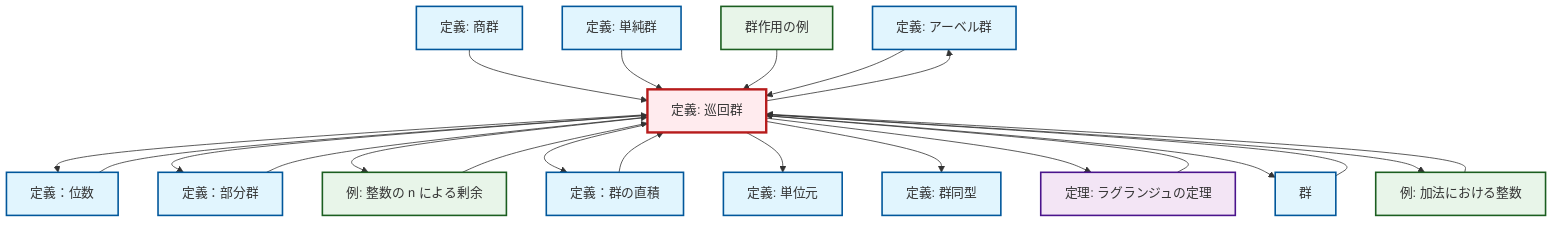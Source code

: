 graph TD
    classDef definition fill:#e1f5fe,stroke:#01579b,stroke-width:2px
    classDef theorem fill:#f3e5f5,stroke:#4a148c,stroke-width:2px
    classDef axiom fill:#fff3e0,stroke:#e65100,stroke-width:2px
    classDef example fill:#e8f5e9,stroke:#1b5e20,stroke-width:2px
    classDef current fill:#ffebee,stroke:#b71c1c,stroke-width:3px
    def-abelian-group["定義: アーベル群"]:::definition
    def-group["群"]:::definition
    ex-group-action-examples["群作用の例"]:::example
    def-cyclic-group["定義: 巡回群"]:::definition
    def-quotient-group["定義: 商群"]:::definition
    def-isomorphism["定義: 群同型"]:::definition
    ex-integers-addition["例: 加法における整数"]:::example
    ex-quotient-integers-mod-n["例: 整数の n による剰余"]:::example
    thm-lagrange["定理: ラグランジュの定理"]:::theorem
    def-direct-product["定義：群の直積"]:::definition
    def-simple-group["定義: 単純群"]:::definition
    def-subgroup["定義：部分群"]:::definition
    def-order["定義：位数"]:::definition
    def-identity-element["定義: 単位元"]:::definition
    def-cyclic-group --> def-order
    def-cyclic-group --> def-subgroup
    ex-integers-addition --> def-cyclic-group
    def-cyclic-group --> ex-quotient-integers-mod-n
    def-quotient-group --> def-cyclic-group
    def-group --> def-cyclic-group
    def-cyclic-group --> def-direct-product
    def-cyclic-group --> def-identity-element
    def-subgroup --> def-cyclic-group
    def-direct-product --> def-cyclic-group
    def-order --> def-cyclic-group
    thm-lagrange --> def-cyclic-group
    def-simple-group --> def-cyclic-group
    def-cyclic-group --> def-isomorphism
    ex-group-action-examples --> def-cyclic-group
    def-cyclic-group --> thm-lagrange
    ex-quotient-integers-mod-n --> def-cyclic-group
    def-abelian-group --> def-cyclic-group
    def-cyclic-group --> def-abelian-group
    def-cyclic-group --> def-group
    def-cyclic-group --> ex-integers-addition
    class def-cyclic-group current